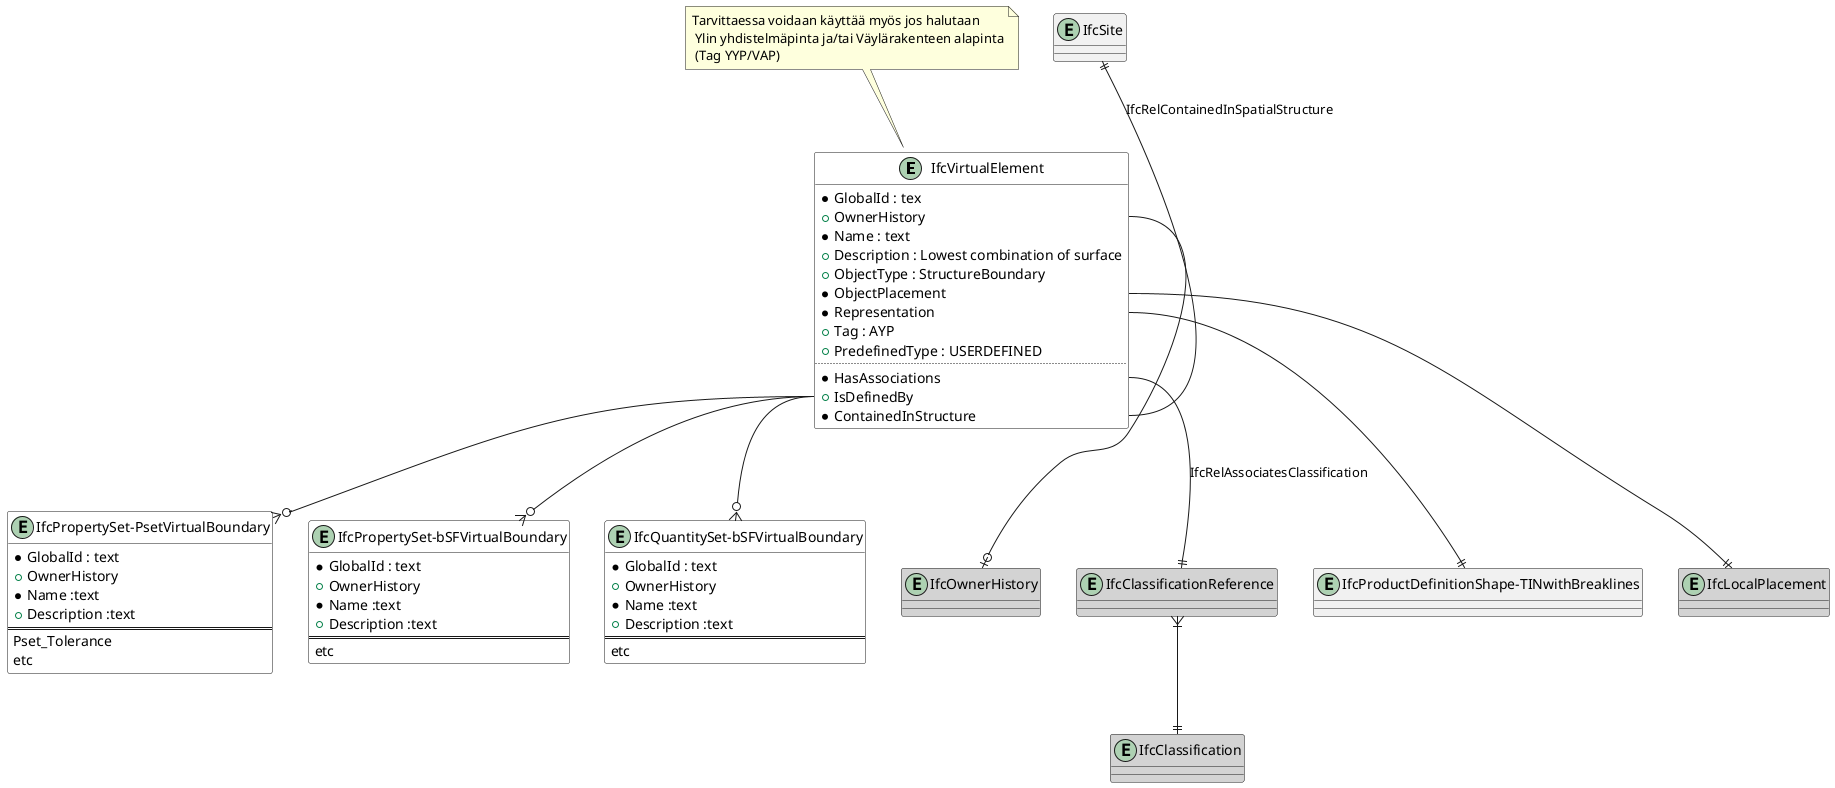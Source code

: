@startuml 


entity IfcVirtualElement  #white
{
  *GlobalId : tex
  +OwnerHistory
  *Name : text
  +Description : Lowest combination of surface
  +ObjectType : StructureBoundary
  *ObjectPlacement
  *Representation
  +Tag : AYP
  +PredefinedType : USERDEFINED
  ..
  *HasAssociations
  +IsDefinedBy
  *ContainedInStructure
}

note top of IfcVirtualElement : Tarvittaessa voidaan käyttää myös jos halutaan\n Ylin yhdistelmäpinta ja/tai Väylärakenteen alapinta\n (Tag YYP/VAP)

entity IfcSite 
IfcSite||--IfcVirtualElement::ContainedInStructure : IfcRelContainedInSpatialStructure


entity "IfcPropertySet-PsetVirtualBoundary" #white
{
  *GlobalId : text
  +OwnerHistory
  *Name :text
  +Description :text
  ==
  Pset_Tolerance
  etc
}

entity "IfcPropertySet-bSFVirtualBoundary" #white
{
  *GlobalId : text
  +OwnerHistory
  *Name :text
  +Description :text
  ==
  etc
}

entity "IfcQuantitySet-bSFVirtualBoundary" #white
{
  *GlobalId : text
  +OwnerHistory
  *Name :text
  +Description :text
  ==
  etc
}


entity IfcOwnerHistory #lightgray 

IfcVirtualElement::OwnerHistory --o| IfcOwnerHistory

entity IfcClassification #lightgray 

entity IfcClassificationReference #lightgray

IfcClassificationReference}|--||IfcClassification 

IfcVirtualElement::HasAssociations --|| IfcClassificationReference : IfcRelAssociatesClassification

entity "IfcProductDefinitionShape-TINwithBreaklines"

IfcVirtualElement::Representation --|| "IfcProductDefinitionShape-TINwithBreaklines"


IfcVirtualElement::IsDefinedBy --o{ "IfcPropertySet-PsetVirtualBoundary"
IfcVirtualElement::IsDefinedBy --o{ "IfcPropertySet-bSFVirtualBoundary"
IfcVirtualElement::IsDefinedBy --o{ "IfcQuantitySet-bSFVirtualBoundary"

entity IfcLocalPlacement #lightgray
IfcVirtualElement::ObjectPlacement --|| IfcLocalPlacement

@enduml
